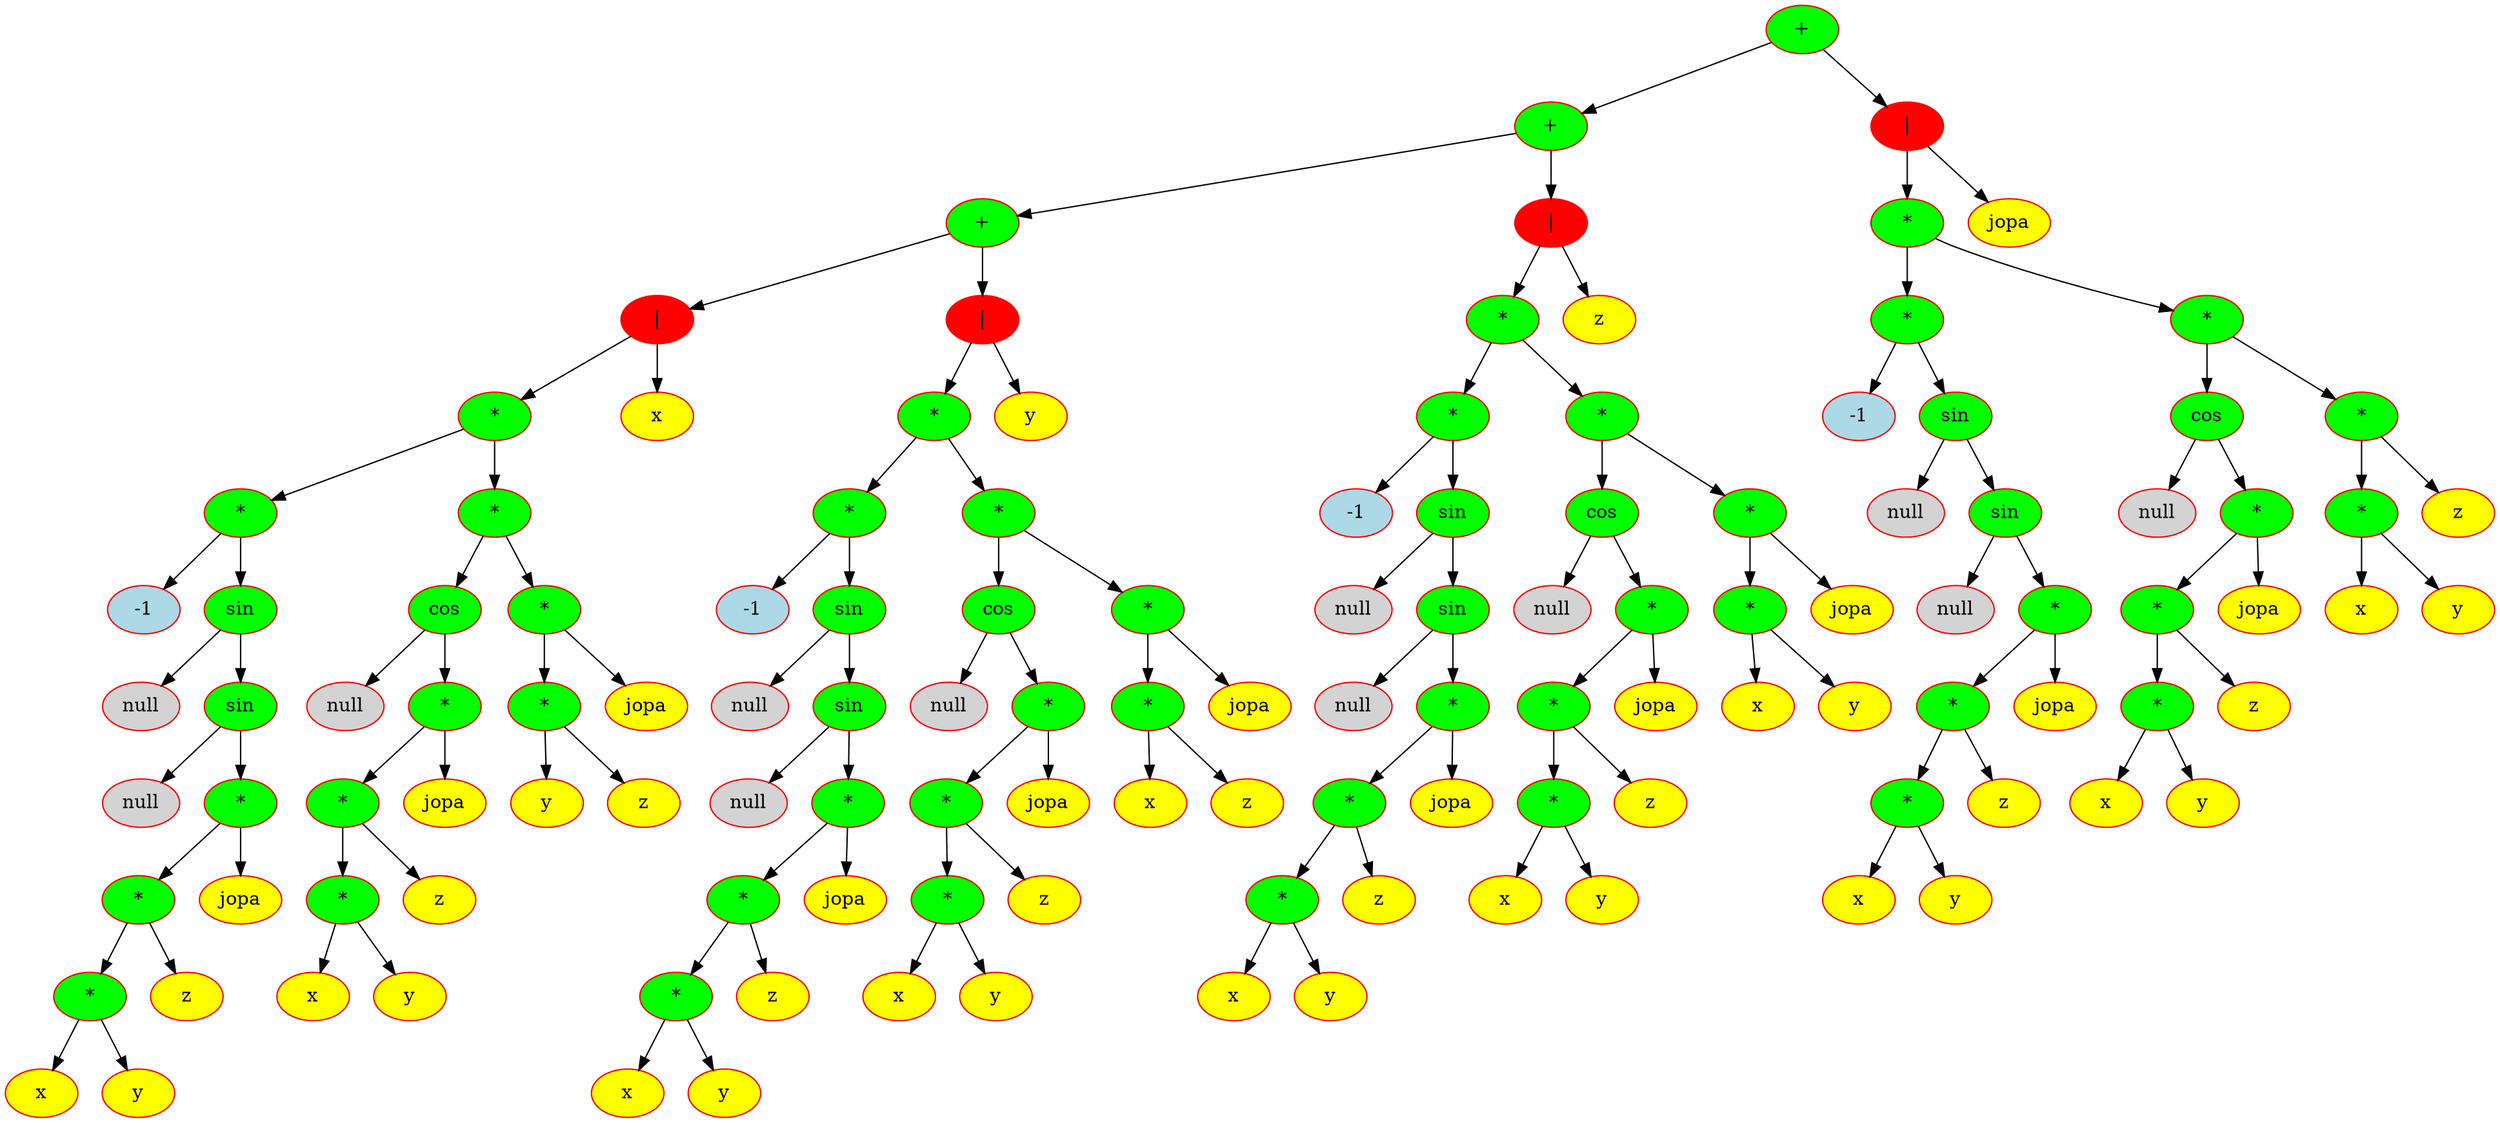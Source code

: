 digraph Dump{
node[color=red,fontsize=14, style=filled]
"0x55d83c890380" [label= "+" fillcolor=green]
"0x55d83c890380" -> "0x55d83c8322d0"
"0x55d83c8322d0" [label= "+" fillcolor=green]
"0x55d83c8322d0" -> "0x55d83c7d4210"
"0x55d83c7d4210" [label= "+" fillcolor=green]
"0x55d83c7d4210" -> "0x55d83c779660"
"0x55d83c779660" [label= "|" fillcolor=red]
"0x55d83c779660" -> "0x55d83c76ed60"
"0x55d83c76ed60" [label= "*" fillcolor=green]
"0x55d83c76ed60" -> "0x55d83c76f090"
"0x55d83c76f090" [label= "*" fillcolor=green]
"0x55d83c76f090" -> "0x55d83c771820"
"0x55d83c771820" [label= "-1" fillcolor=lightblue]
"0x55d83c76f090" -> "0x55d83c76f3f0"
"0x55d83c76f3f0" [label= "sin" fillcolor=green]
"0x55d83c76f3f0" -> "0x55d83c76f3c0"
"0x55d83c76f3c0" [label= "null"fillcolor=lightgrey]
"0x55d83c76f3f0" -> "0x55d83c76f0f0"
"0x55d83c76f0f0" [label= "sin" fillcolor=green]
"0x55d83c76f0f0" -> "0x55d83c76f120"
"0x55d83c76f120" [label= "null"fillcolor=lightgrey]
"0x55d83c76f0f0" -> "0x55d83c76f150"
"0x55d83c76f150" [label= "*" fillcolor=green]
"0x55d83c76f150" -> "0x55d83c76f180"
"0x55d83c76f180" [label= "*" fillcolor=green]
"0x55d83c76f180" -> "0x55d83c76f1b0"
"0x55d83c76f1b0" [label= "*" fillcolor=green]
"0x55d83c76f1b0" -> "0x55d83c76f1e0"
"0x55d83c76f1e0" [label= "x" fillcolor=yellow]
"0x55d83c76f1b0" -> "0x55d83c76f230"
"0x55d83c76f230" [label= "y" fillcolor=yellow]
"0x55d83c76f180" -> "0x55d83c76f2a0"
"0x55d83c76f2a0" [label= "z" fillcolor=yellow]
"0x55d83c76f150" -> "0x55d83c76f310"
"0x55d83c76f310" [label= "jopa" fillcolor=yellow]
"0x55d83c76ed60" -> "0x55d83c76f0c0"
"0x55d83c76f0c0" [label= "*" fillcolor=green]
"0x55d83c76f0c0" -> "0x55d83c779880"
"0x55d83c779880" [label= "cos" fillcolor=green]
"0x55d83c779880" -> "0x55d83c7798b0"
"0x55d83c7798b0" [label= "null"fillcolor=lightgrey]
"0x55d83c779880" -> "0x55d83c7798e0"
"0x55d83c7798e0" [label= "*" fillcolor=green]
"0x55d83c7798e0" -> "0x55d83c779910"
"0x55d83c779910" [label= "*" fillcolor=green]
"0x55d83c779910" -> "0x55d83c779940"
"0x55d83c779940" [label= "*" fillcolor=green]
"0x55d83c779940" -> "0x55d83c779970"
"0x55d83c779970" [label= "x" fillcolor=yellow]
"0x55d83c779940" -> "0x55d83c7799c0"
"0x55d83c7799c0" [label= "y" fillcolor=yellow]
"0x55d83c779910" -> "0x55d83c779a30"
"0x55d83c779a30" [label= "z" fillcolor=yellow]
"0x55d83c7798e0" -> "0x55d83c779aa0"
"0x55d83c779aa0" [label= "jopa" fillcolor=yellow]
"0x55d83c76f0c0" -> "0x55d83c77bf10"
"0x55d83c77bf10" [label= "*" fillcolor=green]
"0x55d83c77bf10" -> "0x55d83c78cf40"
"0x55d83c78cf40" [label= "*" fillcolor=green]
"0x55d83c78cf40" -> "0x55d83c79ded0"
"0x55d83c79ded0" [label= "y" fillcolor=yellow]
"0x55d83c78cf40" -> "0x55d83c78d060"
"0x55d83c78d060" [label= "z" fillcolor=yellow]
"0x55d83c77bf10" -> "0x55d83c77c0d0"
"0x55d83c77c0d0" [label= "jopa" fillcolor=yellow]
"0x55d83c779660" -> "0x55d83c7797f0"
"0x55d83c7797f0" [label= "x" fillcolor=yellow]
"0x55d83c7d4210" -> "0x55d83c7d40f0"
"0x55d83c7d40f0" [label= "|" fillcolor=red]
"0x55d83c7d40f0" -> "0x55d83c779780"
"0x55d83c779780" [label= "*" fillcolor=green]
"0x55d83c779780" -> "0x55d83c76ef20"
"0x55d83c76ef20" [label= "*" fillcolor=green]
"0x55d83c76ef20" -> "0x55d83c7cc2b0"
"0x55d83c7cc2b0" [label= "-1" fillcolor=lightblue]
"0x55d83c76ef20" -> "0x55d83c7c9e80"
"0x55d83c7c9e80" [label= "sin" fillcolor=green]
"0x55d83c7c9e80" -> "0x55d83c7c9e50"
"0x55d83c7c9e50" [label= "null"fillcolor=lightgrey]
"0x55d83c7c9e80" -> "0x55d83c76ef80"
"0x55d83c76ef80" [label= "sin" fillcolor=green]
"0x55d83c76ef80" -> "0x55d83c76efb0"
"0x55d83c76efb0" [label= "null"fillcolor=lightgrey]
"0x55d83c76ef80" -> "0x55d83c76efe0"
"0x55d83c76efe0" [label= "*" fillcolor=green]
"0x55d83c76efe0" -> "0x55d83c76f010"
"0x55d83c76f010" [label= "*" fillcolor=green]
"0x55d83c76f010" -> "0x55d83c76f040"
"0x55d83c76f040" [label= "*" fillcolor=green]
"0x55d83c76f040" -> "0x55d83c7c9c90"
"0x55d83c7c9c90" [label= "x" fillcolor=yellow]
"0x55d83c76f040" -> "0x55d83c7c9cc0"
"0x55d83c7c9cc0" [label= "y" fillcolor=yellow]
"0x55d83c76f010" -> "0x55d83c7c9d30"
"0x55d83c7c9d30" [label= "z" fillcolor=yellow]
"0x55d83c76efe0" -> "0x55d83c7c9da0"
"0x55d83c7c9da0" [label= "jopa" fillcolor=yellow]
"0x55d83c779780" -> "0x55d83c76ef50"
"0x55d83c76ef50" [label= "*" fillcolor=green]
"0x55d83c76ef50" -> "0x55d83c7d4310"
"0x55d83c7d4310" [label= "cos" fillcolor=green]
"0x55d83c7d4310" -> "0x55d83c7d4340"
"0x55d83c7d4340" [label= "null"fillcolor=lightgrey]
"0x55d83c7d4310" -> "0x55d83c7d4370"
"0x55d83c7d4370" [label= "*" fillcolor=green]
"0x55d83c7d4370" -> "0x55d83c7d43a0"
"0x55d83c7d43a0" [label= "*" fillcolor=green]
"0x55d83c7d43a0" -> "0x55d83c7d43d0"
"0x55d83c7d43d0" [label= "*" fillcolor=green]
"0x55d83c7d43d0" -> "0x55d83c7d4400"
"0x55d83c7d4400" [label= "x" fillcolor=yellow]
"0x55d83c7d43d0" -> "0x55d83c7d4450"
"0x55d83c7d4450" [label= "y" fillcolor=yellow]
"0x55d83c7d43a0" -> "0x55d83c7d44c0"
"0x55d83c7d44c0" [label= "z" fillcolor=yellow]
"0x55d83c7d4370" -> "0x55d83c7d4530"
"0x55d83c7d4530" [label= "jopa" fillcolor=yellow]
"0x55d83c76ef50" -> "0x55d83c7d69a0"
"0x55d83c7d69a0" [label= "*" fillcolor=green]
"0x55d83c7d69a0" -> "0x55d83c7e79d0"
"0x55d83c7e79d0" [label= "*" fillcolor=green]
"0x55d83c7e79d0" -> "0x55d83c7f8960"
"0x55d83c7f8960" [label= "x" fillcolor=yellow]
"0x55d83c7e79d0" -> "0x55d83c7e7af0"
"0x55d83c7e7af0" [label= "z" fillcolor=yellow]
"0x55d83c7d69a0" -> "0x55d83c7d6b60"
"0x55d83c7d6b60" [label= "jopa" fillcolor=yellow]
"0x55d83c7d40f0" -> "0x55d83c7d4280"
"0x55d83c7d4280" [label= "y" fillcolor=yellow]
"0x55d83c8322d0" -> "0x55d83c8321b0"
"0x55d83c8321b0" [label= "|" fillcolor=red]
"0x55d83c8321b0" -> "0x55d83c7d4120"
"0x55d83c7d4120" [label= "*" fillcolor=green]
"0x55d83c7d4120" -> "0x55d83c76edd0"
"0x55d83c76edd0" [label= "*" fillcolor=green]
"0x55d83c76edd0" -> "0x55d83c82a370"
"0x55d83c82a370" [label= "-1" fillcolor=lightblue]
"0x55d83c76edd0" -> "0x55d83c827f40"
"0x55d83c827f40" [label= "sin" fillcolor=green]
"0x55d83c827f40" -> "0x55d83c827f10"
"0x55d83c827f10" [label= "null"fillcolor=lightgrey]
"0x55d83c827f40" -> "0x55d83c76ee30"
"0x55d83c76ee30" [label= "sin" fillcolor=green]
"0x55d83c76ee30" -> "0x55d83c76ee60"
"0x55d83c76ee60" [label= "null"fillcolor=lightgrey]
"0x55d83c76ee30" -> "0x55d83c76ee90"
"0x55d83c76ee90" [label= "*" fillcolor=green]
"0x55d83c76ee90" -> "0x55d83c827cf0"
"0x55d83c827cf0" [label= "*" fillcolor=green]
"0x55d83c827cf0" -> "0x55d83c827d20"
"0x55d83c827d20" [label= "*" fillcolor=green]
"0x55d83c827d20" -> "0x55d83c827d50"
"0x55d83c827d50" [label= "x" fillcolor=yellow]
"0x55d83c827d20" -> "0x55d83c827d80"
"0x55d83c827d80" [label= "y" fillcolor=yellow]
"0x55d83c827cf0" -> "0x55d83c827df0"
"0x55d83c827df0" [label= "z" fillcolor=yellow]
"0x55d83c76ee90" -> "0x55d83c827e60"
"0x55d83c827e60" [label= "jopa" fillcolor=yellow]
"0x55d83c7d4120" -> "0x55d83c76ee00"
"0x55d83c76ee00" [label= "*" fillcolor=green]
"0x55d83c76ee00" -> "0x55d83c8323d0"
"0x55d83c8323d0" [label= "cos" fillcolor=green]
"0x55d83c8323d0" -> "0x55d83c832400"
"0x55d83c832400" [label= "null"fillcolor=lightgrey]
"0x55d83c8323d0" -> "0x55d83c832430"
"0x55d83c832430" [label= "*" fillcolor=green]
"0x55d83c832430" -> "0x55d83c832460"
"0x55d83c832460" [label= "*" fillcolor=green]
"0x55d83c832460" -> "0x55d83c832490"
"0x55d83c832490" [label= "*" fillcolor=green]
"0x55d83c832490" -> "0x55d83c8324c0"
"0x55d83c8324c0" [label= "x" fillcolor=yellow]
"0x55d83c832490" -> "0x55d83c832510"
"0x55d83c832510" [label= "y" fillcolor=yellow]
"0x55d83c832460" -> "0x55d83c832580"
"0x55d83c832580" [label= "z" fillcolor=yellow]
"0x55d83c832430" -> "0x55d83c8325f0"
"0x55d83c8325f0" [label= "jopa" fillcolor=yellow]
"0x55d83c76ee00" -> "0x55d83c834a60"
"0x55d83c834a60" [label= "*" fillcolor=green]
"0x55d83c834a60" -> "0x55d83c845a90"
"0x55d83c845a90" [label= "*" fillcolor=green]
"0x55d83c845a90" -> "0x55d83c845af0"
"0x55d83c845af0" [label= "x" fillcolor=yellow]
"0x55d83c845a90" -> "0x55d83c845b40"
"0x55d83c845b40" [label= "y" fillcolor=yellow]
"0x55d83c834a60" -> "0x55d83c834c20"
"0x55d83c834c20" [label= "jopa" fillcolor=yellow]
"0x55d83c8321b0" -> "0x55d83c832340"
"0x55d83c832340" [label= "z" fillcolor=yellow]
"0x55d83c890380" -> "0x55d83c890260"
"0x55d83c890260" [label= "|" fillcolor=red]
"0x55d83c890260" -> "0x55d83c8321e0"
"0x55d83c8321e0" [label= "*" fillcolor=green]
"0x55d83c8321e0" -> "0x55d83c7d41c0"
"0x55d83c7d41c0" [label= "*" fillcolor=green]
"0x55d83c7d41c0" -> "0x55d83c888420"
"0x55d83c888420" [label= "-1" fillcolor=lightblue]
"0x55d83c7d41c0" -> "0x55d83c885ff0"
"0x55d83c885ff0" [label= "sin" fillcolor=green]
"0x55d83c885ff0" -> "0x55d83c885fc0"
"0x55d83c885fc0" [label= "null"fillcolor=lightgrey]
"0x55d83c885ff0" -> "0x55d83c7796c0"
"0x55d83c7796c0" [label= "sin" fillcolor=green]
"0x55d83c7796c0" -> "0x55d83c7796f0"
"0x55d83c7796f0" [label= "null"fillcolor=lightgrey]
"0x55d83c7796c0" -> "0x55d83c779720"
"0x55d83c779720" [label= "*" fillcolor=green]
"0x55d83c779720" -> "0x55d83c779750"
"0x55d83c779750" [label= "*" fillcolor=green]
"0x55d83c779750" -> "0x55d83c885db0"
"0x55d83c885db0" [label= "*" fillcolor=green]
"0x55d83c885db0" -> "0x55d83c885de0"
"0x55d83c885de0" [label= "x" fillcolor=yellow]
"0x55d83c885db0" -> "0x55d83c885e30"
"0x55d83c885e30" [label= "y" fillcolor=yellow]
"0x55d83c779750" -> "0x55d83c885ea0"
"0x55d83c885ea0" [label= "z" fillcolor=yellow]
"0x55d83c779720" -> "0x55d83c885f10"
"0x55d83c885f10" [label= "jopa" fillcolor=yellow]
"0x55d83c8321e0" -> "0x55d83c779690"
"0x55d83c779690" [label= "*" fillcolor=green]
"0x55d83c779690" -> "0x55d83c890480"
"0x55d83c890480" [label= "cos" fillcolor=green]
"0x55d83c890480" -> "0x55d83c8904b0"
"0x55d83c8904b0" [label= "null"fillcolor=lightgrey]
"0x55d83c890480" -> "0x55d83c8904e0"
"0x55d83c8904e0" [label= "*" fillcolor=green]
"0x55d83c8904e0" -> "0x55d83c890510"
"0x55d83c890510" [label= "*" fillcolor=green]
"0x55d83c890510" -> "0x55d83c890540"
"0x55d83c890540" [label= "*" fillcolor=green]
"0x55d83c890540" -> "0x55d83c890570"
"0x55d83c890570" [label= "x" fillcolor=yellow]
"0x55d83c890540" -> "0x55d83c8905c0"
"0x55d83c8905c0" [label= "y" fillcolor=yellow]
"0x55d83c890510" -> "0x55d83c890630"
"0x55d83c890630" [label= "z" fillcolor=yellow]
"0x55d83c8904e0" -> "0x55d83c8906a0"
"0x55d83c8906a0" [label= "jopa" fillcolor=yellow]
"0x55d83c779690" -> "0x55d83c892b10"
"0x55d83c892b10" [label= "*" fillcolor=green]
"0x55d83c892b10" -> "0x55d83c892b70"
"0x55d83c892b70" [label= "*" fillcolor=green]
"0x55d83c892b70" -> "0x55d83c892ba0"
"0x55d83c892ba0" [label= "x" fillcolor=yellow]
"0x55d83c892b70" -> "0x55d83c892bf0"
"0x55d83c892bf0" [label= "y" fillcolor=yellow]
"0x55d83c892b10" -> "0x55d83c892c60"
"0x55d83c892c60" [label= "z" fillcolor=yellow]
"0x55d83c890260" -> "0x55d83c8903f0"
"0x55d83c8903f0" [label= "jopa" fillcolor=yellow]
}
